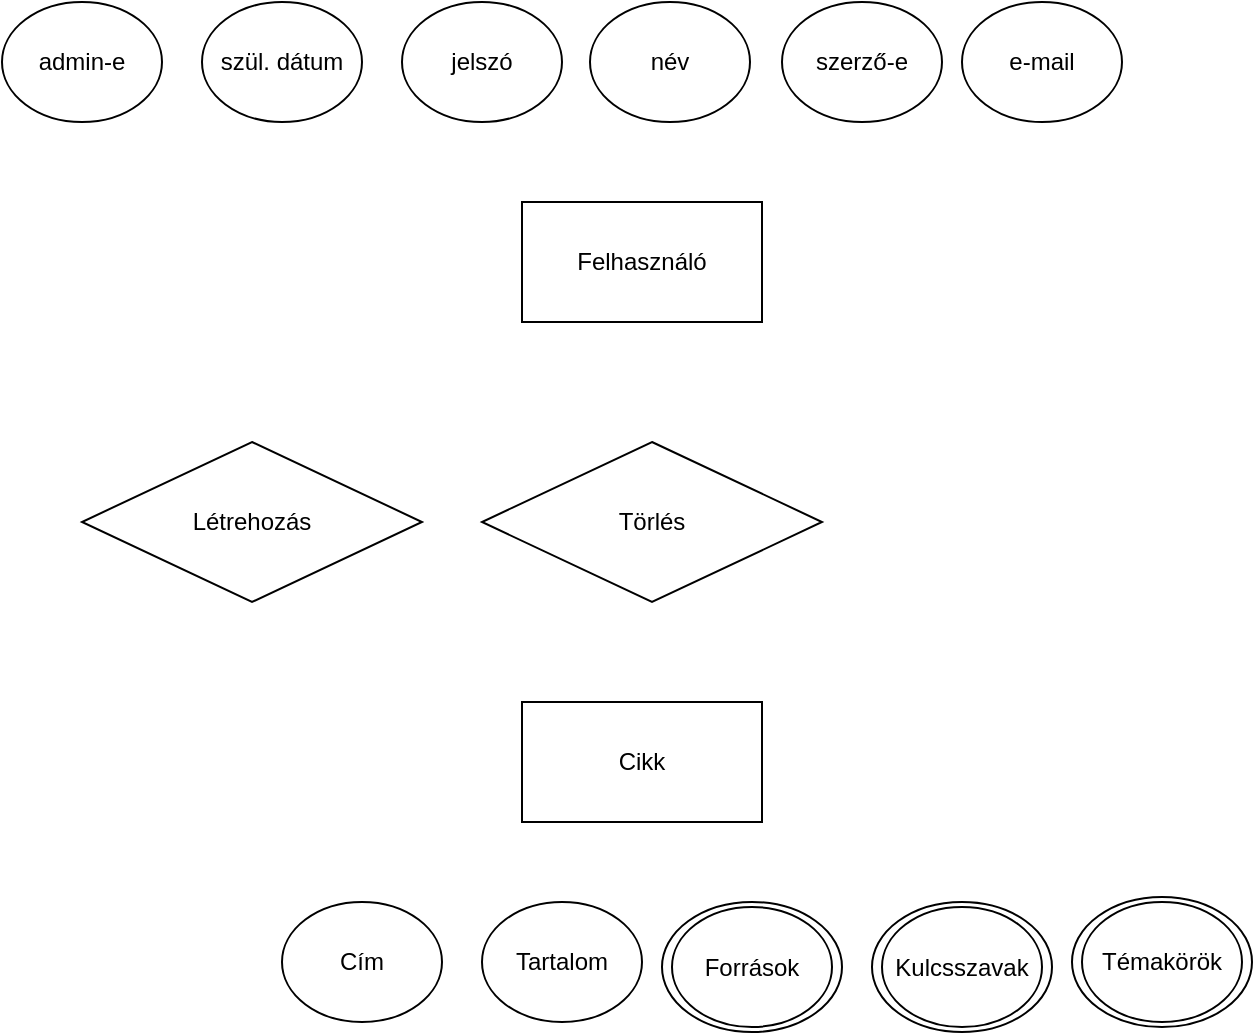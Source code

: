 <mxfile version="16.6.5" type="device"><diagram id="vZzcwAcOplmFl2f3Fdrz" name="Page-1"><mxGraphModel dx="1221" dy="566" grid="1" gridSize="10" guides="1" tooltips="1" connect="1" arrows="1" fold="1" page="1" pageScale="1" pageWidth="827" pageHeight="1169" math="0" shadow="0"><root><mxCell id="0"/><mxCell id="1" parent="0"/><mxCell id="VkGa8mb2KZHMvANNoLRZ-1" value="Felhasználó" style="rounded=0;whiteSpace=wrap;html=1;" vertex="1" parent="1"><mxGeometry x="340" y="120" width="120" height="60" as="geometry"/></mxCell><mxCell id="VkGa8mb2KZHMvANNoLRZ-3" value="Cikk" style="rounded=0;whiteSpace=wrap;html=1;" vertex="1" parent="1"><mxGeometry x="340" y="370" width="120" height="60" as="geometry"/></mxCell><mxCell id="VkGa8mb2KZHMvANNoLRZ-5" value="szerző-e" style="ellipse;whiteSpace=wrap;html=1;" vertex="1" parent="1"><mxGeometry x="470" y="20" width="80" height="60" as="geometry"/></mxCell><mxCell id="VkGa8mb2KZHMvANNoLRZ-6" value="név" style="ellipse;whiteSpace=wrap;html=1;" vertex="1" parent="1"><mxGeometry x="374" y="20" width="80" height="60" as="geometry"/></mxCell><mxCell id="VkGa8mb2KZHMvANNoLRZ-7" value="jelszó" style="ellipse;whiteSpace=wrap;html=1;" vertex="1" parent="1"><mxGeometry x="280" y="20" width="80" height="60" as="geometry"/></mxCell><mxCell id="VkGa8mb2KZHMvANNoLRZ-8" value="e-mail" style="ellipse;whiteSpace=wrap;html=1;" vertex="1" parent="1"><mxGeometry x="560" y="20" width="80" height="60" as="geometry"/></mxCell><mxCell id="VkGa8mb2KZHMvANNoLRZ-9" value="szül. dátum" style="ellipse;whiteSpace=wrap;html=1;" vertex="1" parent="1"><mxGeometry x="180" y="20" width="80" height="60" as="geometry"/></mxCell><mxCell id="VkGa8mb2KZHMvANNoLRZ-10" value="admin-e" style="ellipse;whiteSpace=wrap;html=1;" vertex="1" parent="1"><mxGeometry x="80" y="20" width="80" height="60" as="geometry"/></mxCell><mxCell id="VkGa8mb2KZHMvANNoLRZ-11" value="Létrehozás" style="rhombus;whiteSpace=wrap;html=1;" vertex="1" parent="1"><mxGeometry x="120" y="240" width="170" height="80" as="geometry"/></mxCell><mxCell id="VkGa8mb2KZHMvANNoLRZ-12" value="Törlés" style="rhombus;whiteSpace=wrap;html=1;" vertex="1" parent="1"><mxGeometry x="320" y="240" width="170" height="80" as="geometry"/></mxCell><mxCell id="VkGa8mb2KZHMvANNoLRZ-17" value="Cím" style="ellipse;whiteSpace=wrap;html=1;" vertex="1" parent="1"><mxGeometry x="220" y="470" width="80" height="60" as="geometry"/></mxCell><mxCell id="VkGa8mb2KZHMvANNoLRZ-18" value="Tartalom" style="ellipse;whiteSpace=wrap;html=1;" vertex="1" parent="1"><mxGeometry x="320" y="470" width="80" height="60" as="geometry"/></mxCell><mxCell id="VkGa8mb2KZHMvANNoLRZ-20" value="Kulcsszavak" style="ellipse;whiteSpace=wrap;html=1;" vertex="1" parent="1"><mxGeometry x="520" y="472.5" width="80" height="60" as="geometry"/></mxCell><mxCell id="VkGa8mb2KZHMvANNoLRZ-22" value="Források" style="ellipse;whiteSpace=wrap;html=1;" vertex="1" parent="1"><mxGeometry x="415" y="472.5" width="80" height="60" as="geometry"/></mxCell><mxCell id="VkGa8mb2KZHMvANNoLRZ-23" value="" style="ellipse;whiteSpace=wrap;html=1;fillColor=none;" vertex="1" parent="1"><mxGeometry x="410" y="470" width="90" height="65" as="geometry"/></mxCell><mxCell id="VkGa8mb2KZHMvANNoLRZ-24" value="" style="ellipse;whiteSpace=wrap;html=1;fillColor=none;" vertex="1" parent="1"><mxGeometry x="515" y="470" width="90" height="65" as="geometry"/></mxCell><mxCell id="VkGa8mb2KZHMvANNoLRZ-25" value="Témakörök" style="ellipse;whiteSpace=wrap;html=1;" vertex="1" parent="1"><mxGeometry x="620" y="470" width="80" height="60" as="geometry"/></mxCell><mxCell id="VkGa8mb2KZHMvANNoLRZ-26" value="" style="ellipse;whiteSpace=wrap;html=1;fillColor=none;" vertex="1" parent="1"><mxGeometry x="615" y="467.5" width="90" height="65" as="geometry"/></mxCell></root></mxGraphModel></diagram></mxfile>